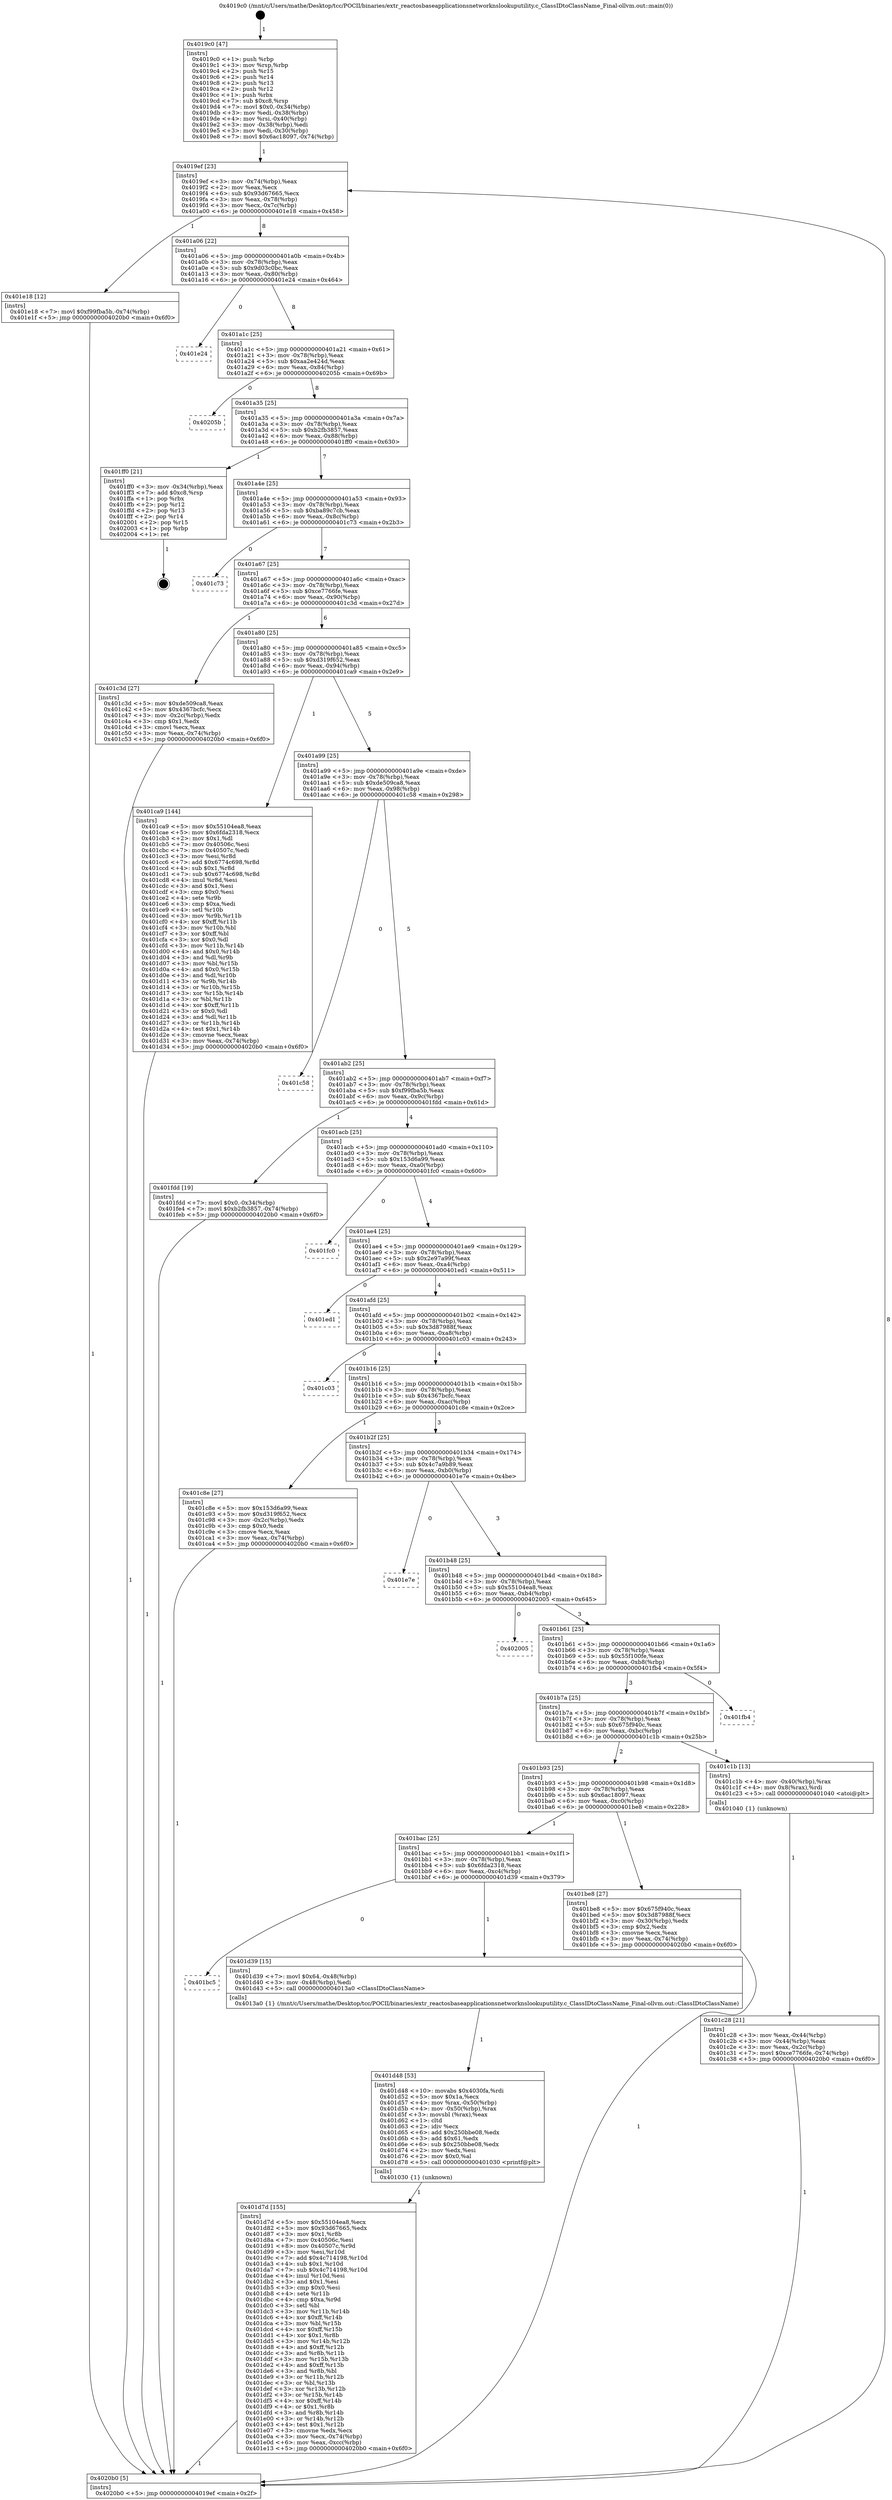 digraph "0x4019c0" {
  label = "0x4019c0 (/mnt/c/Users/mathe/Desktop/tcc/POCII/binaries/extr_reactosbaseapplicationsnetworknslookuputility.c_ClassIDtoClassName_Final-ollvm.out::main(0))"
  labelloc = "t"
  node[shape=record]

  Entry [label="",width=0.3,height=0.3,shape=circle,fillcolor=black,style=filled]
  "0x4019ef" [label="{
     0x4019ef [23]\l
     | [instrs]\l
     &nbsp;&nbsp;0x4019ef \<+3\>: mov -0x74(%rbp),%eax\l
     &nbsp;&nbsp;0x4019f2 \<+2\>: mov %eax,%ecx\l
     &nbsp;&nbsp;0x4019f4 \<+6\>: sub $0x93d67665,%ecx\l
     &nbsp;&nbsp;0x4019fa \<+3\>: mov %eax,-0x78(%rbp)\l
     &nbsp;&nbsp;0x4019fd \<+3\>: mov %ecx,-0x7c(%rbp)\l
     &nbsp;&nbsp;0x401a00 \<+6\>: je 0000000000401e18 \<main+0x458\>\l
  }"]
  "0x401e18" [label="{
     0x401e18 [12]\l
     | [instrs]\l
     &nbsp;&nbsp;0x401e18 \<+7\>: movl $0xf99fba5b,-0x74(%rbp)\l
     &nbsp;&nbsp;0x401e1f \<+5\>: jmp 00000000004020b0 \<main+0x6f0\>\l
  }"]
  "0x401a06" [label="{
     0x401a06 [22]\l
     | [instrs]\l
     &nbsp;&nbsp;0x401a06 \<+5\>: jmp 0000000000401a0b \<main+0x4b\>\l
     &nbsp;&nbsp;0x401a0b \<+3\>: mov -0x78(%rbp),%eax\l
     &nbsp;&nbsp;0x401a0e \<+5\>: sub $0x9d03c0bc,%eax\l
     &nbsp;&nbsp;0x401a13 \<+3\>: mov %eax,-0x80(%rbp)\l
     &nbsp;&nbsp;0x401a16 \<+6\>: je 0000000000401e24 \<main+0x464\>\l
  }"]
  Exit [label="",width=0.3,height=0.3,shape=circle,fillcolor=black,style=filled,peripheries=2]
  "0x401e24" [label="{
     0x401e24\l
  }", style=dashed]
  "0x401a1c" [label="{
     0x401a1c [25]\l
     | [instrs]\l
     &nbsp;&nbsp;0x401a1c \<+5\>: jmp 0000000000401a21 \<main+0x61\>\l
     &nbsp;&nbsp;0x401a21 \<+3\>: mov -0x78(%rbp),%eax\l
     &nbsp;&nbsp;0x401a24 \<+5\>: sub $0xaa2e424d,%eax\l
     &nbsp;&nbsp;0x401a29 \<+6\>: mov %eax,-0x84(%rbp)\l
     &nbsp;&nbsp;0x401a2f \<+6\>: je 000000000040205b \<main+0x69b\>\l
  }"]
  "0x401d7d" [label="{
     0x401d7d [155]\l
     | [instrs]\l
     &nbsp;&nbsp;0x401d7d \<+5\>: mov $0x55104ea8,%ecx\l
     &nbsp;&nbsp;0x401d82 \<+5\>: mov $0x93d67665,%edx\l
     &nbsp;&nbsp;0x401d87 \<+3\>: mov $0x1,%r8b\l
     &nbsp;&nbsp;0x401d8a \<+7\>: mov 0x40506c,%esi\l
     &nbsp;&nbsp;0x401d91 \<+8\>: mov 0x40507c,%r9d\l
     &nbsp;&nbsp;0x401d99 \<+3\>: mov %esi,%r10d\l
     &nbsp;&nbsp;0x401d9c \<+7\>: add $0x4c714198,%r10d\l
     &nbsp;&nbsp;0x401da3 \<+4\>: sub $0x1,%r10d\l
     &nbsp;&nbsp;0x401da7 \<+7\>: sub $0x4c714198,%r10d\l
     &nbsp;&nbsp;0x401dae \<+4\>: imul %r10d,%esi\l
     &nbsp;&nbsp;0x401db2 \<+3\>: and $0x1,%esi\l
     &nbsp;&nbsp;0x401db5 \<+3\>: cmp $0x0,%esi\l
     &nbsp;&nbsp;0x401db8 \<+4\>: sete %r11b\l
     &nbsp;&nbsp;0x401dbc \<+4\>: cmp $0xa,%r9d\l
     &nbsp;&nbsp;0x401dc0 \<+3\>: setl %bl\l
     &nbsp;&nbsp;0x401dc3 \<+3\>: mov %r11b,%r14b\l
     &nbsp;&nbsp;0x401dc6 \<+4\>: xor $0xff,%r14b\l
     &nbsp;&nbsp;0x401dca \<+3\>: mov %bl,%r15b\l
     &nbsp;&nbsp;0x401dcd \<+4\>: xor $0xff,%r15b\l
     &nbsp;&nbsp;0x401dd1 \<+4\>: xor $0x1,%r8b\l
     &nbsp;&nbsp;0x401dd5 \<+3\>: mov %r14b,%r12b\l
     &nbsp;&nbsp;0x401dd8 \<+4\>: and $0xff,%r12b\l
     &nbsp;&nbsp;0x401ddc \<+3\>: and %r8b,%r11b\l
     &nbsp;&nbsp;0x401ddf \<+3\>: mov %r15b,%r13b\l
     &nbsp;&nbsp;0x401de2 \<+4\>: and $0xff,%r13b\l
     &nbsp;&nbsp;0x401de6 \<+3\>: and %r8b,%bl\l
     &nbsp;&nbsp;0x401de9 \<+3\>: or %r11b,%r12b\l
     &nbsp;&nbsp;0x401dec \<+3\>: or %bl,%r13b\l
     &nbsp;&nbsp;0x401def \<+3\>: xor %r13b,%r12b\l
     &nbsp;&nbsp;0x401df2 \<+3\>: or %r15b,%r14b\l
     &nbsp;&nbsp;0x401df5 \<+4\>: xor $0xff,%r14b\l
     &nbsp;&nbsp;0x401df9 \<+4\>: or $0x1,%r8b\l
     &nbsp;&nbsp;0x401dfd \<+3\>: and %r8b,%r14b\l
     &nbsp;&nbsp;0x401e00 \<+3\>: or %r14b,%r12b\l
     &nbsp;&nbsp;0x401e03 \<+4\>: test $0x1,%r12b\l
     &nbsp;&nbsp;0x401e07 \<+3\>: cmovne %edx,%ecx\l
     &nbsp;&nbsp;0x401e0a \<+3\>: mov %ecx,-0x74(%rbp)\l
     &nbsp;&nbsp;0x401e0d \<+6\>: mov %eax,-0xcc(%rbp)\l
     &nbsp;&nbsp;0x401e13 \<+5\>: jmp 00000000004020b0 \<main+0x6f0\>\l
  }"]
  "0x40205b" [label="{
     0x40205b\l
  }", style=dashed]
  "0x401a35" [label="{
     0x401a35 [25]\l
     | [instrs]\l
     &nbsp;&nbsp;0x401a35 \<+5\>: jmp 0000000000401a3a \<main+0x7a\>\l
     &nbsp;&nbsp;0x401a3a \<+3\>: mov -0x78(%rbp),%eax\l
     &nbsp;&nbsp;0x401a3d \<+5\>: sub $0xb2fb3857,%eax\l
     &nbsp;&nbsp;0x401a42 \<+6\>: mov %eax,-0x88(%rbp)\l
     &nbsp;&nbsp;0x401a48 \<+6\>: je 0000000000401ff0 \<main+0x630\>\l
  }"]
  "0x401d48" [label="{
     0x401d48 [53]\l
     | [instrs]\l
     &nbsp;&nbsp;0x401d48 \<+10\>: movabs $0x4030fa,%rdi\l
     &nbsp;&nbsp;0x401d52 \<+5\>: mov $0x1a,%ecx\l
     &nbsp;&nbsp;0x401d57 \<+4\>: mov %rax,-0x50(%rbp)\l
     &nbsp;&nbsp;0x401d5b \<+4\>: mov -0x50(%rbp),%rax\l
     &nbsp;&nbsp;0x401d5f \<+3\>: movsbl (%rax),%eax\l
     &nbsp;&nbsp;0x401d62 \<+1\>: cltd\l
     &nbsp;&nbsp;0x401d63 \<+2\>: idiv %ecx\l
     &nbsp;&nbsp;0x401d65 \<+6\>: add $0x250bbe08,%edx\l
     &nbsp;&nbsp;0x401d6b \<+3\>: add $0x61,%edx\l
     &nbsp;&nbsp;0x401d6e \<+6\>: sub $0x250bbe08,%edx\l
     &nbsp;&nbsp;0x401d74 \<+2\>: mov %edx,%esi\l
     &nbsp;&nbsp;0x401d76 \<+2\>: mov $0x0,%al\l
     &nbsp;&nbsp;0x401d78 \<+5\>: call 0000000000401030 \<printf@plt\>\l
     | [calls]\l
     &nbsp;&nbsp;0x401030 \{1\} (unknown)\l
  }"]
  "0x401ff0" [label="{
     0x401ff0 [21]\l
     | [instrs]\l
     &nbsp;&nbsp;0x401ff0 \<+3\>: mov -0x34(%rbp),%eax\l
     &nbsp;&nbsp;0x401ff3 \<+7\>: add $0xc8,%rsp\l
     &nbsp;&nbsp;0x401ffa \<+1\>: pop %rbx\l
     &nbsp;&nbsp;0x401ffb \<+2\>: pop %r12\l
     &nbsp;&nbsp;0x401ffd \<+2\>: pop %r13\l
     &nbsp;&nbsp;0x401fff \<+2\>: pop %r14\l
     &nbsp;&nbsp;0x402001 \<+2\>: pop %r15\l
     &nbsp;&nbsp;0x402003 \<+1\>: pop %rbp\l
     &nbsp;&nbsp;0x402004 \<+1\>: ret\l
  }"]
  "0x401a4e" [label="{
     0x401a4e [25]\l
     | [instrs]\l
     &nbsp;&nbsp;0x401a4e \<+5\>: jmp 0000000000401a53 \<main+0x93\>\l
     &nbsp;&nbsp;0x401a53 \<+3\>: mov -0x78(%rbp),%eax\l
     &nbsp;&nbsp;0x401a56 \<+5\>: sub $0xba89c7cb,%eax\l
     &nbsp;&nbsp;0x401a5b \<+6\>: mov %eax,-0x8c(%rbp)\l
     &nbsp;&nbsp;0x401a61 \<+6\>: je 0000000000401c73 \<main+0x2b3\>\l
  }"]
  "0x401bc5" [label="{
     0x401bc5\l
  }", style=dashed]
  "0x401c73" [label="{
     0x401c73\l
  }", style=dashed]
  "0x401a67" [label="{
     0x401a67 [25]\l
     | [instrs]\l
     &nbsp;&nbsp;0x401a67 \<+5\>: jmp 0000000000401a6c \<main+0xac\>\l
     &nbsp;&nbsp;0x401a6c \<+3\>: mov -0x78(%rbp),%eax\l
     &nbsp;&nbsp;0x401a6f \<+5\>: sub $0xce7766fe,%eax\l
     &nbsp;&nbsp;0x401a74 \<+6\>: mov %eax,-0x90(%rbp)\l
     &nbsp;&nbsp;0x401a7a \<+6\>: je 0000000000401c3d \<main+0x27d\>\l
  }"]
  "0x401d39" [label="{
     0x401d39 [15]\l
     | [instrs]\l
     &nbsp;&nbsp;0x401d39 \<+7\>: movl $0x64,-0x48(%rbp)\l
     &nbsp;&nbsp;0x401d40 \<+3\>: mov -0x48(%rbp),%edi\l
     &nbsp;&nbsp;0x401d43 \<+5\>: call 00000000004013a0 \<ClassIDtoClassName\>\l
     | [calls]\l
     &nbsp;&nbsp;0x4013a0 \{1\} (/mnt/c/Users/mathe/Desktop/tcc/POCII/binaries/extr_reactosbaseapplicationsnetworknslookuputility.c_ClassIDtoClassName_Final-ollvm.out::ClassIDtoClassName)\l
  }"]
  "0x401c3d" [label="{
     0x401c3d [27]\l
     | [instrs]\l
     &nbsp;&nbsp;0x401c3d \<+5\>: mov $0xde509ca8,%eax\l
     &nbsp;&nbsp;0x401c42 \<+5\>: mov $0x4367bcfc,%ecx\l
     &nbsp;&nbsp;0x401c47 \<+3\>: mov -0x2c(%rbp),%edx\l
     &nbsp;&nbsp;0x401c4a \<+3\>: cmp $0x1,%edx\l
     &nbsp;&nbsp;0x401c4d \<+3\>: cmovl %ecx,%eax\l
     &nbsp;&nbsp;0x401c50 \<+3\>: mov %eax,-0x74(%rbp)\l
     &nbsp;&nbsp;0x401c53 \<+5\>: jmp 00000000004020b0 \<main+0x6f0\>\l
  }"]
  "0x401a80" [label="{
     0x401a80 [25]\l
     | [instrs]\l
     &nbsp;&nbsp;0x401a80 \<+5\>: jmp 0000000000401a85 \<main+0xc5\>\l
     &nbsp;&nbsp;0x401a85 \<+3\>: mov -0x78(%rbp),%eax\l
     &nbsp;&nbsp;0x401a88 \<+5\>: sub $0xd319f652,%eax\l
     &nbsp;&nbsp;0x401a8d \<+6\>: mov %eax,-0x94(%rbp)\l
     &nbsp;&nbsp;0x401a93 \<+6\>: je 0000000000401ca9 \<main+0x2e9\>\l
  }"]
  "0x401c28" [label="{
     0x401c28 [21]\l
     | [instrs]\l
     &nbsp;&nbsp;0x401c28 \<+3\>: mov %eax,-0x44(%rbp)\l
     &nbsp;&nbsp;0x401c2b \<+3\>: mov -0x44(%rbp),%eax\l
     &nbsp;&nbsp;0x401c2e \<+3\>: mov %eax,-0x2c(%rbp)\l
     &nbsp;&nbsp;0x401c31 \<+7\>: movl $0xce7766fe,-0x74(%rbp)\l
     &nbsp;&nbsp;0x401c38 \<+5\>: jmp 00000000004020b0 \<main+0x6f0\>\l
  }"]
  "0x401ca9" [label="{
     0x401ca9 [144]\l
     | [instrs]\l
     &nbsp;&nbsp;0x401ca9 \<+5\>: mov $0x55104ea8,%eax\l
     &nbsp;&nbsp;0x401cae \<+5\>: mov $0x6fda2318,%ecx\l
     &nbsp;&nbsp;0x401cb3 \<+2\>: mov $0x1,%dl\l
     &nbsp;&nbsp;0x401cb5 \<+7\>: mov 0x40506c,%esi\l
     &nbsp;&nbsp;0x401cbc \<+7\>: mov 0x40507c,%edi\l
     &nbsp;&nbsp;0x401cc3 \<+3\>: mov %esi,%r8d\l
     &nbsp;&nbsp;0x401cc6 \<+7\>: add $0x6774c698,%r8d\l
     &nbsp;&nbsp;0x401ccd \<+4\>: sub $0x1,%r8d\l
     &nbsp;&nbsp;0x401cd1 \<+7\>: sub $0x6774c698,%r8d\l
     &nbsp;&nbsp;0x401cd8 \<+4\>: imul %r8d,%esi\l
     &nbsp;&nbsp;0x401cdc \<+3\>: and $0x1,%esi\l
     &nbsp;&nbsp;0x401cdf \<+3\>: cmp $0x0,%esi\l
     &nbsp;&nbsp;0x401ce2 \<+4\>: sete %r9b\l
     &nbsp;&nbsp;0x401ce6 \<+3\>: cmp $0xa,%edi\l
     &nbsp;&nbsp;0x401ce9 \<+4\>: setl %r10b\l
     &nbsp;&nbsp;0x401ced \<+3\>: mov %r9b,%r11b\l
     &nbsp;&nbsp;0x401cf0 \<+4\>: xor $0xff,%r11b\l
     &nbsp;&nbsp;0x401cf4 \<+3\>: mov %r10b,%bl\l
     &nbsp;&nbsp;0x401cf7 \<+3\>: xor $0xff,%bl\l
     &nbsp;&nbsp;0x401cfa \<+3\>: xor $0x0,%dl\l
     &nbsp;&nbsp;0x401cfd \<+3\>: mov %r11b,%r14b\l
     &nbsp;&nbsp;0x401d00 \<+4\>: and $0x0,%r14b\l
     &nbsp;&nbsp;0x401d04 \<+3\>: and %dl,%r9b\l
     &nbsp;&nbsp;0x401d07 \<+3\>: mov %bl,%r15b\l
     &nbsp;&nbsp;0x401d0a \<+4\>: and $0x0,%r15b\l
     &nbsp;&nbsp;0x401d0e \<+3\>: and %dl,%r10b\l
     &nbsp;&nbsp;0x401d11 \<+3\>: or %r9b,%r14b\l
     &nbsp;&nbsp;0x401d14 \<+3\>: or %r10b,%r15b\l
     &nbsp;&nbsp;0x401d17 \<+3\>: xor %r15b,%r14b\l
     &nbsp;&nbsp;0x401d1a \<+3\>: or %bl,%r11b\l
     &nbsp;&nbsp;0x401d1d \<+4\>: xor $0xff,%r11b\l
     &nbsp;&nbsp;0x401d21 \<+3\>: or $0x0,%dl\l
     &nbsp;&nbsp;0x401d24 \<+3\>: and %dl,%r11b\l
     &nbsp;&nbsp;0x401d27 \<+3\>: or %r11b,%r14b\l
     &nbsp;&nbsp;0x401d2a \<+4\>: test $0x1,%r14b\l
     &nbsp;&nbsp;0x401d2e \<+3\>: cmovne %ecx,%eax\l
     &nbsp;&nbsp;0x401d31 \<+3\>: mov %eax,-0x74(%rbp)\l
     &nbsp;&nbsp;0x401d34 \<+5\>: jmp 00000000004020b0 \<main+0x6f0\>\l
  }"]
  "0x401a99" [label="{
     0x401a99 [25]\l
     | [instrs]\l
     &nbsp;&nbsp;0x401a99 \<+5\>: jmp 0000000000401a9e \<main+0xde\>\l
     &nbsp;&nbsp;0x401a9e \<+3\>: mov -0x78(%rbp),%eax\l
     &nbsp;&nbsp;0x401aa1 \<+5\>: sub $0xde509ca8,%eax\l
     &nbsp;&nbsp;0x401aa6 \<+6\>: mov %eax,-0x98(%rbp)\l
     &nbsp;&nbsp;0x401aac \<+6\>: je 0000000000401c58 \<main+0x298\>\l
  }"]
  "0x4019c0" [label="{
     0x4019c0 [47]\l
     | [instrs]\l
     &nbsp;&nbsp;0x4019c0 \<+1\>: push %rbp\l
     &nbsp;&nbsp;0x4019c1 \<+3\>: mov %rsp,%rbp\l
     &nbsp;&nbsp;0x4019c4 \<+2\>: push %r15\l
     &nbsp;&nbsp;0x4019c6 \<+2\>: push %r14\l
     &nbsp;&nbsp;0x4019c8 \<+2\>: push %r13\l
     &nbsp;&nbsp;0x4019ca \<+2\>: push %r12\l
     &nbsp;&nbsp;0x4019cc \<+1\>: push %rbx\l
     &nbsp;&nbsp;0x4019cd \<+7\>: sub $0xc8,%rsp\l
     &nbsp;&nbsp;0x4019d4 \<+7\>: movl $0x0,-0x34(%rbp)\l
     &nbsp;&nbsp;0x4019db \<+3\>: mov %edi,-0x38(%rbp)\l
     &nbsp;&nbsp;0x4019de \<+4\>: mov %rsi,-0x40(%rbp)\l
     &nbsp;&nbsp;0x4019e2 \<+3\>: mov -0x38(%rbp),%edi\l
     &nbsp;&nbsp;0x4019e5 \<+3\>: mov %edi,-0x30(%rbp)\l
     &nbsp;&nbsp;0x4019e8 \<+7\>: movl $0x6ac18097,-0x74(%rbp)\l
  }"]
  "0x401c58" [label="{
     0x401c58\l
  }", style=dashed]
  "0x401ab2" [label="{
     0x401ab2 [25]\l
     | [instrs]\l
     &nbsp;&nbsp;0x401ab2 \<+5\>: jmp 0000000000401ab7 \<main+0xf7\>\l
     &nbsp;&nbsp;0x401ab7 \<+3\>: mov -0x78(%rbp),%eax\l
     &nbsp;&nbsp;0x401aba \<+5\>: sub $0xf99fba5b,%eax\l
     &nbsp;&nbsp;0x401abf \<+6\>: mov %eax,-0x9c(%rbp)\l
     &nbsp;&nbsp;0x401ac5 \<+6\>: je 0000000000401fdd \<main+0x61d\>\l
  }"]
  "0x4020b0" [label="{
     0x4020b0 [5]\l
     | [instrs]\l
     &nbsp;&nbsp;0x4020b0 \<+5\>: jmp 00000000004019ef \<main+0x2f\>\l
  }"]
  "0x401fdd" [label="{
     0x401fdd [19]\l
     | [instrs]\l
     &nbsp;&nbsp;0x401fdd \<+7\>: movl $0x0,-0x34(%rbp)\l
     &nbsp;&nbsp;0x401fe4 \<+7\>: movl $0xb2fb3857,-0x74(%rbp)\l
     &nbsp;&nbsp;0x401feb \<+5\>: jmp 00000000004020b0 \<main+0x6f0\>\l
  }"]
  "0x401acb" [label="{
     0x401acb [25]\l
     | [instrs]\l
     &nbsp;&nbsp;0x401acb \<+5\>: jmp 0000000000401ad0 \<main+0x110\>\l
     &nbsp;&nbsp;0x401ad0 \<+3\>: mov -0x78(%rbp),%eax\l
     &nbsp;&nbsp;0x401ad3 \<+5\>: sub $0x153d6a99,%eax\l
     &nbsp;&nbsp;0x401ad8 \<+6\>: mov %eax,-0xa0(%rbp)\l
     &nbsp;&nbsp;0x401ade \<+6\>: je 0000000000401fc0 \<main+0x600\>\l
  }"]
  "0x401bac" [label="{
     0x401bac [25]\l
     | [instrs]\l
     &nbsp;&nbsp;0x401bac \<+5\>: jmp 0000000000401bb1 \<main+0x1f1\>\l
     &nbsp;&nbsp;0x401bb1 \<+3\>: mov -0x78(%rbp),%eax\l
     &nbsp;&nbsp;0x401bb4 \<+5\>: sub $0x6fda2318,%eax\l
     &nbsp;&nbsp;0x401bb9 \<+6\>: mov %eax,-0xc4(%rbp)\l
     &nbsp;&nbsp;0x401bbf \<+6\>: je 0000000000401d39 \<main+0x379\>\l
  }"]
  "0x401fc0" [label="{
     0x401fc0\l
  }", style=dashed]
  "0x401ae4" [label="{
     0x401ae4 [25]\l
     | [instrs]\l
     &nbsp;&nbsp;0x401ae4 \<+5\>: jmp 0000000000401ae9 \<main+0x129\>\l
     &nbsp;&nbsp;0x401ae9 \<+3\>: mov -0x78(%rbp),%eax\l
     &nbsp;&nbsp;0x401aec \<+5\>: sub $0x2e97a99f,%eax\l
     &nbsp;&nbsp;0x401af1 \<+6\>: mov %eax,-0xa4(%rbp)\l
     &nbsp;&nbsp;0x401af7 \<+6\>: je 0000000000401ed1 \<main+0x511\>\l
  }"]
  "0x401be8" [label="{
     0x401be8 [27]\l
     | [instrs]\l
     &nbsp;&nbsp;0x401be8 \<+5\>: mov $0x675f940c,%eax\l
     &nbsp;&nbsp;0x401bed \<+5\>: mov $0x3d87988f,%ecx\l
     &nbsp;&nbsp;0x401bf2 \<+3\>: mov -0x30(%rbp),%edx\l
     &nbsp;&nbsp;0x401bf5 \<+3\>: cmp $0x2,%edx\l
     &nbsp;&nbsp;0x401bf8 \<+3\>: cmovne %ecx,%eax\l
     &nbsp;&nbsp;0x401bfb \<+3\>: mov %eax,-0x74(%rbp)\l
     &nbsp;&nbsp;0x401bfe \<+5\>: jmp 00000000004020b0 \<main+0x6f0\>\l
  }"]
  "0x401ed1" [label="{
     0x401ed1\l
  }", style=dashed]
  "0x401afd" [label="{
     0x401afd [25]\l
     | [instrs]\l
     &nbsp;&nbsp;0x401afd \<+5\>: jmp 0000000000401b02 \<main+0x142\>\l
     &nbsp;&nbsp;0x401b02 \<+3\>: mov -0x78(%rbp),%eax\l
     &nbsp;&nbsp;0x401b05 \<+5\>: sub $0x3d87988f,%eax\l
     &nbsp;&nbsp;0x401b0a \<+6\>: mov %eax,-0xa8(%rbp)\l
     &nbsp;&nbsp;0x401b10 \<+6\>: je 0000000000401c03 \<main+0x243\>\l
  }"]
  "0x401b93" [label="{
     0x401b93 [25]\l
     | [instrs]\l
     &nbsp;&nbsp;0x401b93 \<+5\>: jmp 0000000000401b98 \<main+0x1d8\>\l
     &nbsp;&nbsp;0x401b98 \<+3\>: mov -0x78(%rbp),%eax\l
     &nbsp;&nbsp;0x401b9b \<+5\>: sub $0x6ac18097,%eax\l
     &nbsp;&nbsp;0x401ba0 \<+6\>: mov %eax,-0xc0(%rbp)\l
     &nbsp;&nbsp;0x401ba6 \<+6\>: je 0000000000401be8 \<main+0x228\>\l
  }"]
  "0x401c03" [label="{
     0x401c03\l
  }", style=dashed]
  "0x401b16" [label="{
     0x401b16 [25]\l
     | [instrs]\l
     &nbsp;&nbsp;0x401b16 \<+5\>: jmp 0000000000401b1b \<main+0x15b\>\l
     &nbsp;&nbsp;0x401b1b \<+3\>: mov -0x78(%rbp),%eax\l
     &nbsp;&nbsp;0x401b1e \<+5\>: sub $0x4367bcfc,%eax\l
     &nbsp;&nbsp;0x401b23 \<+6\>: mov %eax,-0xac(%rbp)\l
     &nbsp;&nbsp;0x401b29 \<+6\>: je 0000000000401c8e \<main+0x2ce\>\l
  }"]
  "0x401c1b" [label="{
     0x401c1b [13]\l
     | [instrs]\l
     &nbsp;&nbsp;0x401c1b \<+4\>: mov -0x40(%rbp),%rax\l
     &nbsp;&nbsp;0x401c1f \<+4\>: mov 0x8(%rax),%rdi\l
     &nbsp;&nbsp;0x401c23 \<+5\>: call 0000000000401040 \<atoi@plt\>\l
     | [calls]\l
     &nbsp;&nbsp;0x401040 \{1\} (unknown)\l
  }"]
  "0x401c8e" [label="{
     0x401c8e [27]\l
     | [instrs]\l
     &nbsp;&nbsp;0x401c8e \<+5\>: mov $0x153d6a99,%eax\l
     &nbsp;&nbsp;0x401c93 \<+5\>: mov $0xd319f652,%ecx\l
     &nbsp;&nbsp;0x401c98 \<+3\>: mov -0x2c(%rbp),%edx\l
     &nbsp;&nbsp;0x401c9b \<+3\>: cmp $0x0,%edx\l
     &nbsp;&nbsp;0x401c9e \<+3\>: cmove %ecx,%eax\l
     &nbsp;&nbsp;0x401ca1 \<+3\>: mov %eax,-0x74(%rbp)\l
     &nbsp;&nbsp;0x401ca4 \<+5\>: jmp 00000000004020b0 \<main+0x6f0\>\l
  }"]
  "0x401b2f" [label="{
     0x401b2f [25]\l
     | [instrs]\l
     &nbsp;&nbsp;0x401b2f \<+5\>: jmp 0000000000401b34 \<main+0x174\>\l
     &nbsp;&nbsp;0x401b34 \<+3\>: mov -0x78(%rbp),%eax\l
     &nbsp;&nbsp;0x401b37 \<+5\>: sub $0x4c7a9b89,%eax\l
     &nbsp;&nbsp;0x401b3c \<+6\>: mov %eax,-0xb0(%rbp)\l
     &nbsp;&nbsp;0x401b42 \<+6\>: je 0000000000401e7e \<main+0x4be\>\l
  }"]
  "0x401b7a" [label="{
     0x401b7a [25]\l
     | [instrs]\l
     &nbsp;&nbsp;0x401b7a \<+5\>: jmp 0000000000401b7f \<main+0x1bf\>\l
     &nbsp;&nbsp;0x401b7f \<+3\>: mov -0x78(%rbp),%eax\l
     &nbsp;&nbsp;0x401b82 \<+5\>: sub $0x675f940c,%eax\l
     &nbsp;&nbsp;0x401b87 \<+6\>: mov %eax,-0xbc(%rbp)\l
     &nbsp;&nbsp;0x401b8d \<+6\>: je 0000000000401c1b \<main+0x25b\>\l
  }"]
  "0x401e7e" [label="{
     0x401e7e\l
  }", style=dashed]
  "0x401b48" [label="{
     0x401b48 [25]\l
     | [instrs]\l
     &nbsp;&nbsp;0x401b48 \<+5\>: jmp 0000000000401b4d \<main+0x18d\>\l
     &nbsp;&nbsp;0x401b4d \<+3\>: mov -0x78(%rbp),%eax\l
     &nbsp;&nbsp;0x401b50 \<+5\>: sub $0x55104ea8,%eax\l
     &nbsp;&nbsp;0x401b55 \<+6\>: mov %eax,-0xb4(%rbp)\l
     &nbsp;&nbsp;0x401b5b \<+6\>: je 0000000000402005 \<main+0x645\>\l
  }"]
  "0x401fb4" [label="{
     0x401fb4\l
  }", style=dashed]
  "0x402005" [label="{
     0x402005\l
  }", style=dashed]
  "0x401b61" [label="{
     0x401b61 [25]\l
     | [instrs]\l
     &nbsp;&nbsp;0x401b61 \<+5\>: jmp 0000000000401b66 \<main+0x1a6\>\l
     &nbsp;&nbsp;0x401b66 \<+3\>: mov -0x78(%rbp),%eax\l
     &nbsp;&nbsp;0x401b69 \<+5\>: sub $0x55f100fe,%eax\l
     &nbsp;&nbsp;0x401b6e \<+6\>: mov %eax,-0xb8(%rbp)\l
     &nbsp;&nbsp;0x401b74 \<+6\>: je 0000000000401fb4 \<main+0x5f4\>\l
  }"]
  Entry -> "0x4019c0" [label=" 1"]
  "0x4019ef" -> "0x401e18" [label=" 1"]
  "0x4019ef" -> "0x401a06" [label=" 8"]
  "0x401ff0" -> Exit [label=" 1"]
  "0x401a06" -> "0x401e24" [label=" 0"]
  "0x401a06" -> "0x401a1c" [label=" 8"]
  "0x401fdd" -> "0x4020b0" [label=" 1"]
  "0x401a1c" -> "0x40205b" [label=" 0"]
  "0x401a1c" -> "0x401a35" [label=" 8"]
  "0x401e18" -> "0x4020b0" [label=" 1"]
  "0x401a35" -> "0x401ff0" [label=" 1"]
  "0x401a35" -> "0x401a4e" [label=" 7"]
  "0x401d7d" -> "0x4020b0" [label=" 1"]
  "0x401a4e" -> "0x401c73" [label=" 0"]
  "0x401a4e" -> "0x401a67" [label=" 7"]
  "0x401d48" -> "0x401d7d" [label=" 1"]
  "0x401a67" -> "0x401c3d" [label=" 1"]
  "0x401a67" -> "0x401a80" [label=" 6"]
  "0x401d39" -> "0x401d48" [label=" 1"]
  "0x401a80" -> "0x401ca9" [label=" 1"]
  "0x401a80" -> "0x401a99" [label=" 5"]
  "0x401bac" -> "0x401d39" [label=" 1"]
  "0x401a99" -> "0x401c58" [label=" 0"]
  "0x401a99" -> "0x401ab2" [label=" 5"]
  "0x401bac" -> "0x401bc5" [label=" 0"]
  "0x401ab2" -> "0x401fdd" [label=" 1"]
  "0x401ab2" -> "0x401acb" [label=" 4"]
  "0x401ca9" -> "0x4020b0" [label=" 1"]
  "0x401acb" -> "0x401fc0" [label=" 0"]
  "0x401acb" -> "0x401ae4" [label=" 4"]
  "0x401c8e" -> "0x4020b0" [label=" 1"]
  "0x401ae4" -> "0x401ed1" [label=" 0"]
  "0x401ae4" -> "0x401afd" [label=" 4"]
  "0x401c3d" -> "0x4020b0" [label=" 1"]
  "0x401afd" -> "0x401c03" [label=" 0"]
  "0x401afd" -> "0x401b16" [label=" 4"]
  "0x401c1b" -> "0x401c28" [label=" 1"]
  "0x401b16" -> "0x401c8e" [label=" 1"]
  "0x401b16" -> "0x401b2f" [label=" 3"]
  "0x4020b0" -> "0x4019ef" [label=" 8"]
  "0x401b2f" -> "0x401e7e" [label=" 0"]
  "0x401b2f" -> "0x401b48" [label=" 3"]
  "0x401be8" -> "0x4020b0" [label=" 1"]
  "0x401b48" -> "0x402005" [label=" 0"]
  "0x401b48" -> "0x401b61" [label=" 3"]
  "0x401b93" -> "0x401bac" [label=" 1"]
  "0x401b61" -> "0x401fb4" [label=" 0"]
  "0x401b61" -> "0x401b7a" [label=" 3"]
  "0x4019c0" -> "0x4019ef" [label=" 1"]
  "0x401b7a" -> "0x401c1b" [label=" 1"]
  "0x401b7a" -> "0x401b93" [label=" 2"]
  "0x401c28" -> "0x4020b0" [label=" 1"]
  "0x401b93" -> "0x401be8" [label=" 1"]
}
